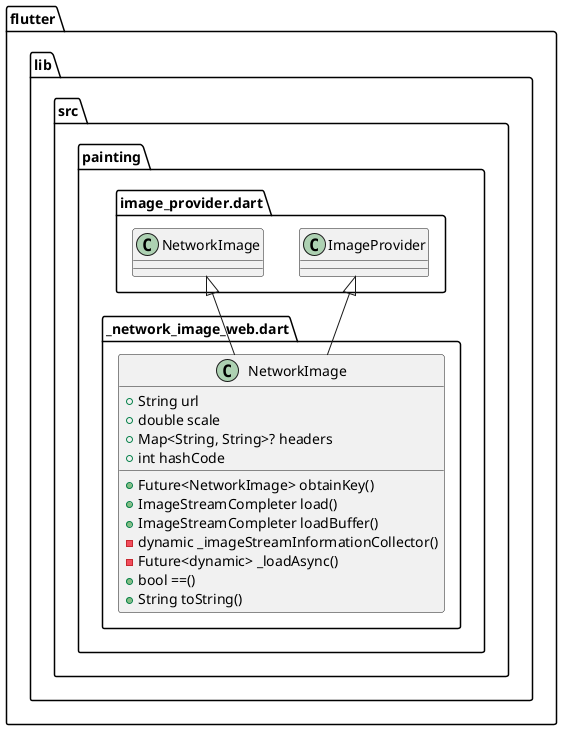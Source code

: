 @startuml
set namespaceSeparator ::

class "flutter::lib::src::painting::_network_image_web.dart::NetworkImage" {
  +String url
  +double scale
  +Map<String, String>? headers
  +int hashCode
  +Future<NetworkImage> obtainKey()
  +ImageStreamCompleter load()
  +ImageStreamCompleter loadBuffer()
  -dynamic _imageStreamInformationCollector()
  -Future<dynamic> _loadAsync()
  +bool ==()
  +String toString()
}

"flutter::lib::src::painting::image_provider.dart::ImageProvider" <|-- "flutter::lib::src::painting::_network_image_web.dart::NetworkImage"
"flutter::lib::src::painting::image_provider.dart::NetworkImage" <|-- "flutter::lib::src::painting::_network_image_web.dart::NetworkImage"


@enduml